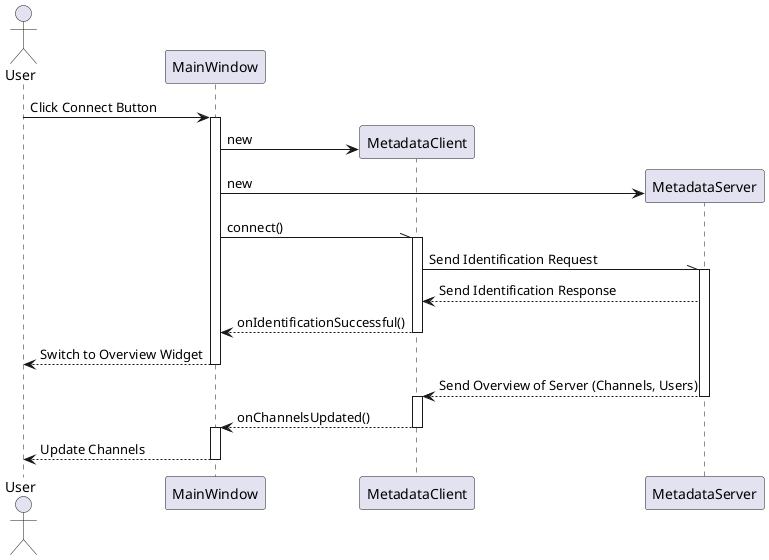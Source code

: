 @startuml
actor User
participant MainWindow
participant MetadataClient
participant MetadataServer

User -> MainWindow ++: Click Connect Button

create MetadataClient
MainWindow -> MetadataClient: new
create MetadataServer
MainWindow -> MetadataServer: new

MainWindow -\\ MetadataClient ++: connect()

MetadataClient -\\ MetadataServer ++: Send Identification Request
MetadataClient <-- MetadataServer: Send Identification Response

MainWindow <-- MetadataClient --: onIdentificationSuccessful()
User <-- MainWindow --: Switch to Overview Widget

MetadataClient <-- MetadataServer --++: Send Overview of Server (Channels, Users)
MainWindow <-- MetadataClient --++: onChannelsUpdated()
User <-- MainWindow --: Update Channels

@enduml

